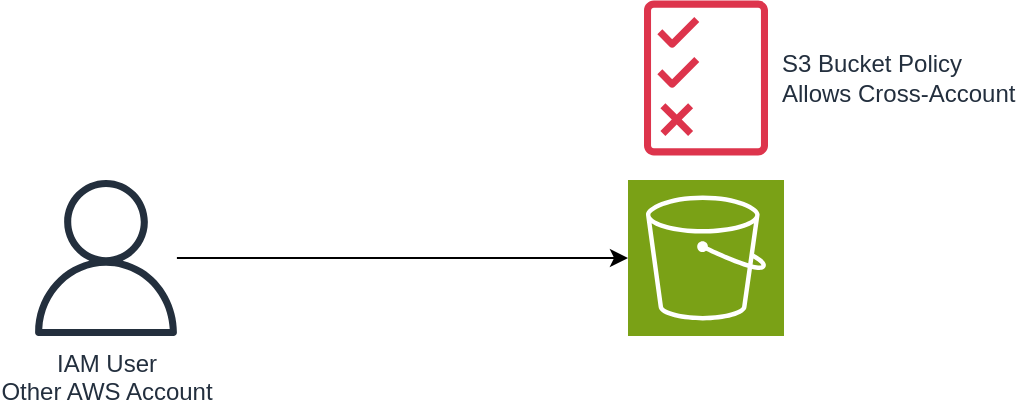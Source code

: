 <mxfile version="26.0.4">
  <diagram name="Page-1" id="mlteJ8WQtJKVH_ivlVE6">
    <mxGraphModel dx="1207" dy="1198" grid="1" gridSize="10" guides="1" tooltips="1" connect="1" arrows="1" fold="1" page="1" pageScale="1" pageWidth="850" pageHeight="1100" math="0" shadow="0">
      <root>
        <mxCell id="0" />
        <mxCell id="1" parent="0" />
        <mxCell id="-5b7ESxh2n7bxGmwGQSE-4" style="edgeStyle=orthogonalEdgeStyle;rounded=0;orthogonalLoop=1;jettySize=auto;html=1;" edge="1" parent="1" source="-5b7ESxh2n7bxGmwGQSE-1" target="-5b7ESxh2n7bxGmwGQSE-2">
          <mxGeometry relative="1" as="geometry" />
        </mxCell>
        <mxCell id="-5b7ESxh2n7bxGmwGQSE-1" value="IAM User&lt;div&gt;Other AWS Account&lt;/div&gt;" style="sketch=0;outlineConnect=0;fontColor=#232F3E;gradientColor=none;fillColor=#232F3D;strokeColor=none;dashed=0;verticalLabelPosition=bottom;verticalAlign=top;align=center;html=1;fontSize=12;fontStyle=0;aspect=fixed;pointerEvents=1;shape=mxgraph.aws4.user;" vertex="1" parent="1">
          <mxGeometry x="230" y="550" width="78" height="78" as="geometry" />
        </mxCell>
        <mxCell id="-5b7ESxh2n7bxGmwGQSE-2" value="" style="sketch=0;points=[[0,0,0],[0.25,0,0],[0.5,0,0],[0.75,0,0],[1,0,0],[0,1,0],[0.25,1,0],[0.5,1,0],[0.75,1,0],[1,1,0],[0,0.25,0],[0,0.5,0],[0,0.75,0],[1,0.25,0],[1,0.5,0],[1,0.75,0]];outlineConnect=0;fontColor=#232F3E;fillColor=#7AA116;strokeColor=#ffffff;dashed=0;verticalLabelPosition=bottom;verticalAlign=top;align=center;html=1;fontSize=12;fontStyle=0;aspect=fixed;shape=mxgraph.aws4.resourceIcon;resIcon=mxgraph.aws4.s3;" vertex="1" parent="1">
          <mxGeometry x="530" y="550" width="78" height="78" as="geometry" />
        </mxCell>
        <mxCell id="-5b7ESxh2n7bxGmwGQSE-3" value="&lt;span style=&quot;background-color: transparent; color: light-dark(rgb(35, 47, 62), rgb(189, 199, 212));&quot;&gt;S3 Bucket Policy&lt;/span&gt;&lt;br&gt;&lt;span style=&quot;background-color: transparent; color: light-dark(rgb(35, 47, 62), rgb(189, 199, 212));&quot;&gt;Allows Cross-Account&lt;/span&gt;" style="sketch=0;outlineConnect=0;fontColor=#232F3E;gradientColor=none;fillColor=#DD344C;strokeColor=none;dashed=0;verticalLabelPosition=middle;verticalAlign=middle;align=left;html=1;fontSize=12;fontStyle=0;aspect=fixed;pointerEvents=1;shape=mxgraph.aws4.permissions;labelPosition=right;spacingLeft=5;" vertex="1" parent="1">
          <mxGeometry x="538" y="460" width="62" height="78" as="geometry" />
        </mxCell>
      </root>
    </mxGraphModel>
  </diagram>
</mxfile>
